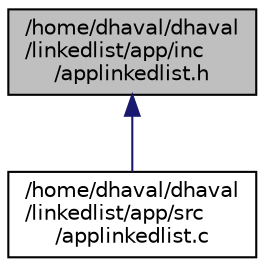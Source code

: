 digraph "/home/dhaval/dhaval/linkedlist/app/inc/applinkedlist.h"
{
 // LATEX_PDF_SIZE
  edge [fontname="Helvetica",fontsize="10",labelfontname="Helvetica",labelfontsize="10"];
  node [fontname="Helvetica",fontsize="10",shape=record];
  Node1 [label="/home/dhaval/dhaval\l/linkedlist/app/inc\l/applinkedlist.h",height=0.2,width=0.4,color="black", fillcolor="grey75", style="filled", fontcolor="black",tooltip=" "];
  Node1 -> Node2 [dir="back",color="midnightblue",fontsize="10",style="solid",fontname="Helvetica"];
  Node2 [label="/home/dhaval/dhaval\l/linkedlist/app/src\l/applinkedlist.c",height=0.2,width=0.4,color="black", fillcolor="white", style="filled",URL="$applinkedlist_8c.html",tooltip=" "];
}

